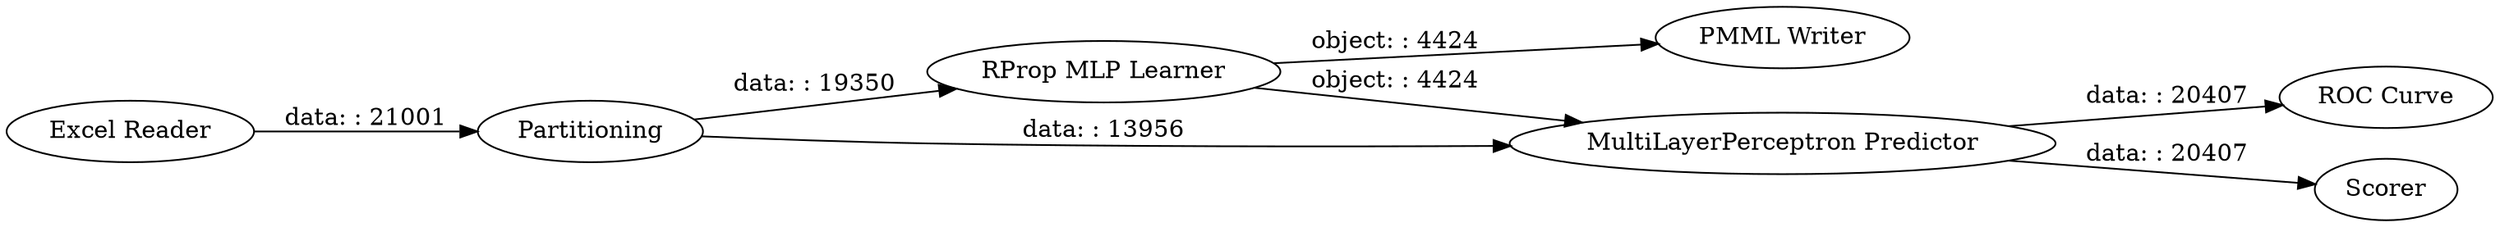 digraph {
	"7250422216410054234_3" [label="RProp MLP Learner"]
	"7250422216410054234_6" [label="ROC Curve"]
	"7250422216410054234_7" [label="PMML Writer"]
	"7250422216410054234_5" [label=Scorer]
	"7250422216410054234_2" [label=Partitioning]
	"7250422216410054234_4" [label="MultiLayerPerceptron Predictor"]
	"7250422216410054234_1" [label="Excel Reader"]
	"7250422216410054234_1" -> "7250422216410054234_2" [label="data: : 21001"]
	"7250422216410054234_2" -> "7250422216410054234_4" [label="data: : 13956"]
	"7250422216410054234_4" -> "7250422216410054234_5" [label="data: : 20407"]
	"7250422216410054234_3" -> "7250422216410054234_4" [label="object: : 4424"]
	"7250422216410054234_3" -> "7250422216410054234_7" [label="object: : 4424"]
	"7250422216410054234_4" -> "7250422216410054234_6" [label="data: : 20407"]
	"7250422216410054234_2" -> "7250422216410054234_3" [label="data: : 19350"]
	rankdir=LR
}
